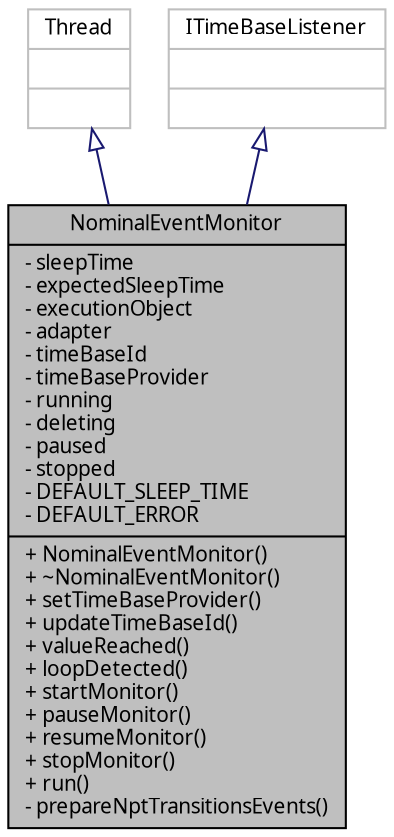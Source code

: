 digraph G
{
  edge [fontname="FreeSans.ttf",fontsize=10,labelfontname="FreeSans.ttf",labelfontsize=10];
  node [fontname="FreeSans.ttf",fontsize=10,shape=record];
  Node1 [label="{NominalEventMonitor\n|- sleepTime\l- expectedSleepTime\l- executionObject\l- adapter\l- timeBaseId\l- timeBaseProvider\l- running\l- deleting\l- paused\l- stopped\l- DEFAULT_SLEEP_TIME\l- DEFAULT_ERROR\l|+ NominalEventMonitor()\l+ ~NominalEventMonitor()\l+ setTimeBaseProvider()\l+ updateTimeBaseId()\l+ valueReached()\l+ loopDetected()\l+ startMonitor()\l+ pauseMonitor()\l+ resumeMonitor()\l+ stopMonitor()\l+ run()\l- prepareNptTransitionsEvents()\l}",height=0.2,width=0.4,color="black", fillcolor="grey75", style="filled" fontcolor="black"];
  Node2 -> Node1 [dir=back,color="midnightblue",fontsize=10,style="solid",arrowtail="empty",fontname="FreeSans.ttf"];
  Node2 [label="{Thread\n||}",height=0.2,width=0.4,color="grey75", fillcolor="white", style="filled"];
  Node3 -> Node1 [dir=back,color="midnightblue",fontsize=10,style="solid",arrowtail="empty",fontname="FreeSans.ttf"];
  Node3 [label="{ITimeBaseListener\n||}",height=0.2,width=0.4,color="grey75", fillcolor="white", style="filled"];
}
